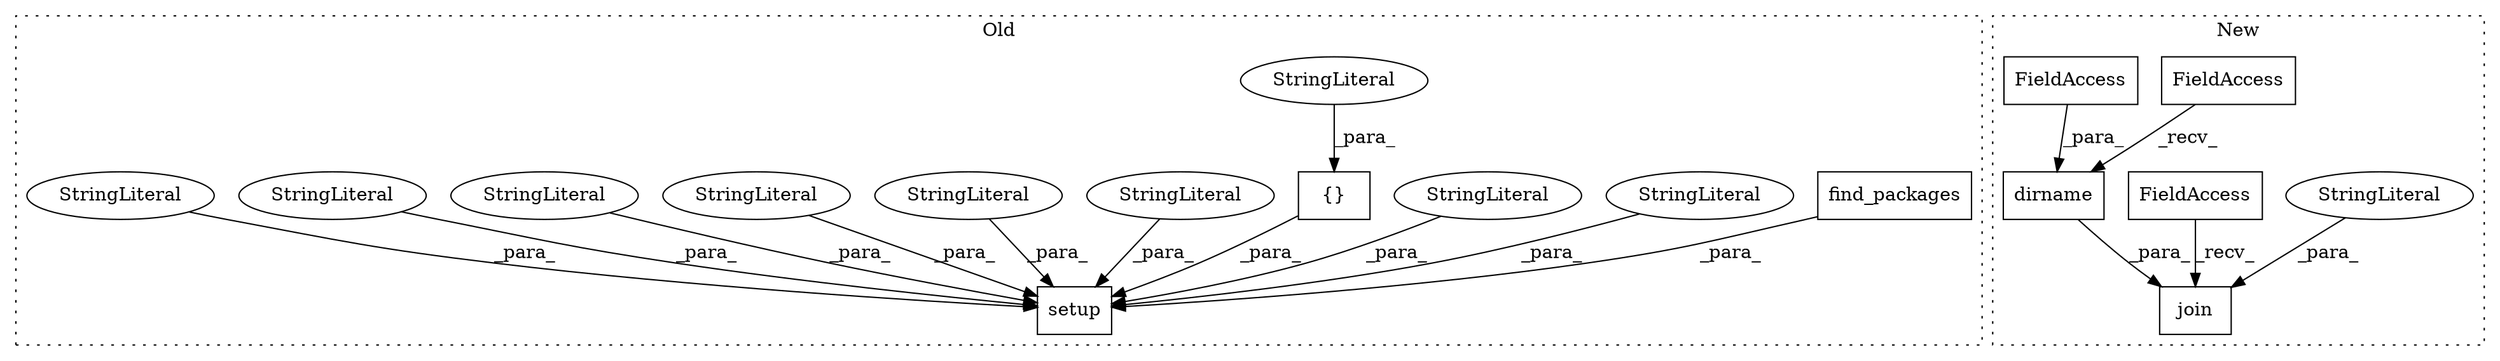 digraph G {
subgraph cluster0 {
1 [label="find_packages" a="32" s="372" l="15" shape="box"];
8 [label="setup" a="32" s="230,575" l="6,1" shape="box"];
9 [label="{}" a="4" s="179,223" l="1,1" shape="box"];
10 [label="StringLiteral" a="45" s="363" l="8" shape="ellipse"];
11 [label="StringLiteral" a="45" s="424" l="79" shape="ellipse"];
12 [label="StringLiteral" a="45" s="196" l="14" shape="ellipse"];
13 [label="StringLiteral" a="45" s="263" l="26" shape="ellipse"];
14 [label="StringLiteral" a="45" s="236" l="13" shape="ellipse"];
15 [label="StringLiteral" a="45" s="318" l="44" shape="ellipse"];
16 [label="StringLiteral" a="45" s="504" l="51" shape="ellipse"];
17 [label="StringLiteral" a="45" s="290" l="27" shape="ellipse"];
18 [label="StringLiteral" a="45" s="250" l="7" shape="ellipse"];
label = "Old";
style="dotted";
}
subgraph cluster1 {
2 [label="join" a="32" s="638,698" l="5,1" shape="box"];
3 [label="StringLiteral" a="45" s="686" l="12" shape="ellipse"];
4 [label="dirname" a="32" s="667,683" l="8,1" shape="box"];
5 [label="FieldAccess" a="22" s="659" l="2" shape="box"];
6 [label="FieldAccess" a="22" s="630" l="2" shape="box"];
7 [label="FieldAccess" a="22" s="675" l="8" shape="box"];
label = "New";
style="dotted";
}
1 -> 8 [label="_para_"];
3 -> 2 [label="_para_"];
4 -> 2 [label="_para_"];
5 -> 4 [label="_recv_"];
6 -> 2 [label="_recv_"];
7 -> 4 [label="_para_"];
9 -> 8 [label="_para_"];
10 -> 8 [label="_para_"];
11 -> 8 [label="_para_"];
12 -> 9 [label="_para_"];
13 -> 8 [label="_para_"];
14 -> 8 [label="_para_"];
15 -> 8 [label="_para_"];
16 -> 8 [label="_para_"];
17 -> 8 [label="_para_"];
18 -> 8 [label="_para_"];
}